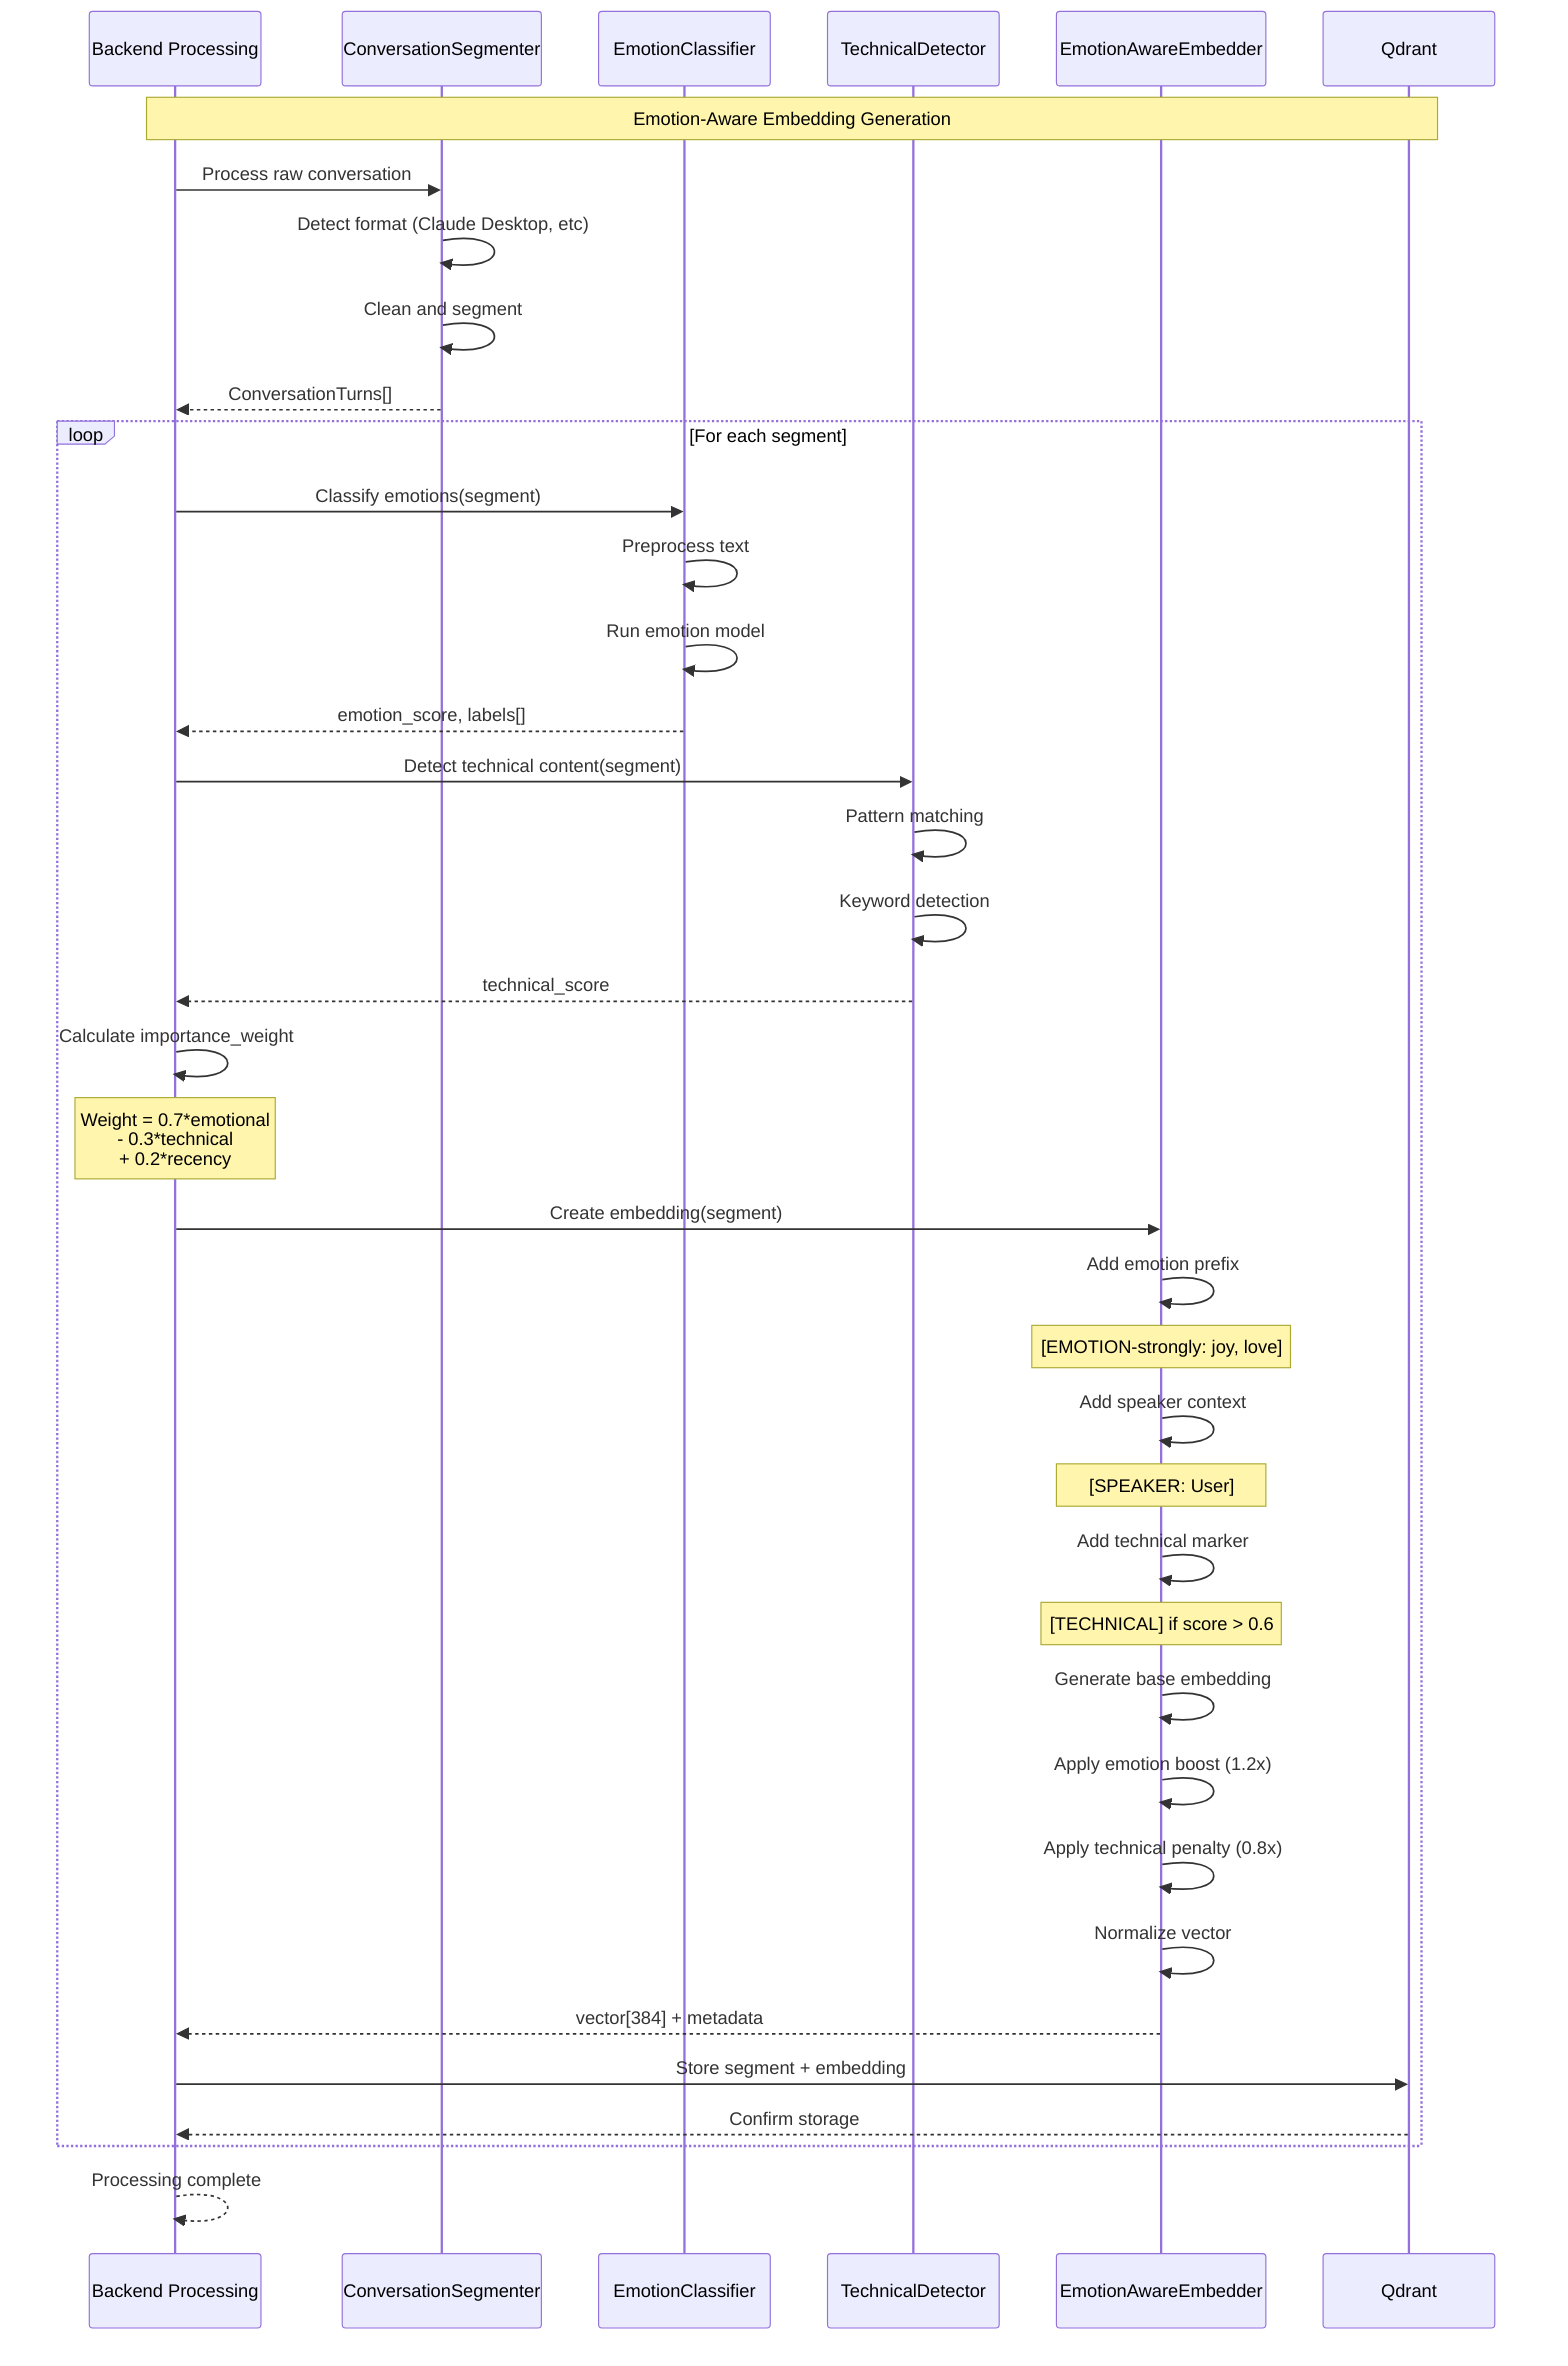 sequenceDiagram
    participant BPS as Backend Processing
    participant SEG as ConversationSegmenter
    participant EMO as EmotionClassifier
    participant TECH as TechnicalDetector
    participant EMB as EmotionAwareEmbedder
    participant QD as Qdrant

    Note over BPS,QD: Emotion-Aware Embedding Generation

    BPS->>SEG: Process raw conversation
    SEG->>SEG: Detect format (Claude Desktop, etc)
    SEG->>SEG: Clean and segment
    SEG-->>BPS: ConversationTurns[]

    loop For each segment
        BPS->>EMO: Classify emotions(segment)
        EMO->>EMO: Preprocess text
        EMO->>EMO: Run emotion model
        EMO-->>BPS: emotion_score, labels[]

        BPS->>TECH: Detect technical content(segment)
        TECH->>TECH: Pattern matching
        TECH->>TECH: Keyword detection
        TECH-->>BPS: technical_score

        BPS->>BPS: Calculate importance_weight
        Note over BPS: Weight = 0.7*emotional<br/>- 0.3*technical<br/>+ 0.2*recency

        BPS->>EMB: Create embedding(segment)
        EMB->>EMB: Add emotion prefix
        Note over EMB: [EMOTION-strongly: joy, love]
        EMB->>EMB: Add speaker context
        Note over EMB: [SPEAKER: User]
        EMB->>EMB: Add technical marker
        Note over EMB: [TECHNICAL] if score > 0.6

        EMB->>EMB: Generate base embedding
        EMB->>EMB: Apply emotion boost (1.2x)
        EMB->>EMB: Apply technical penalty (0.8x)
        EMB->>EMB: Normalize vector

        EMB-->>BPS: vector[384] + metadata

        BPS->>QD: Store segment + embedding
        QD-->>BPS: Confirm storage
    end

    BPS-->>BPS: Processing complete